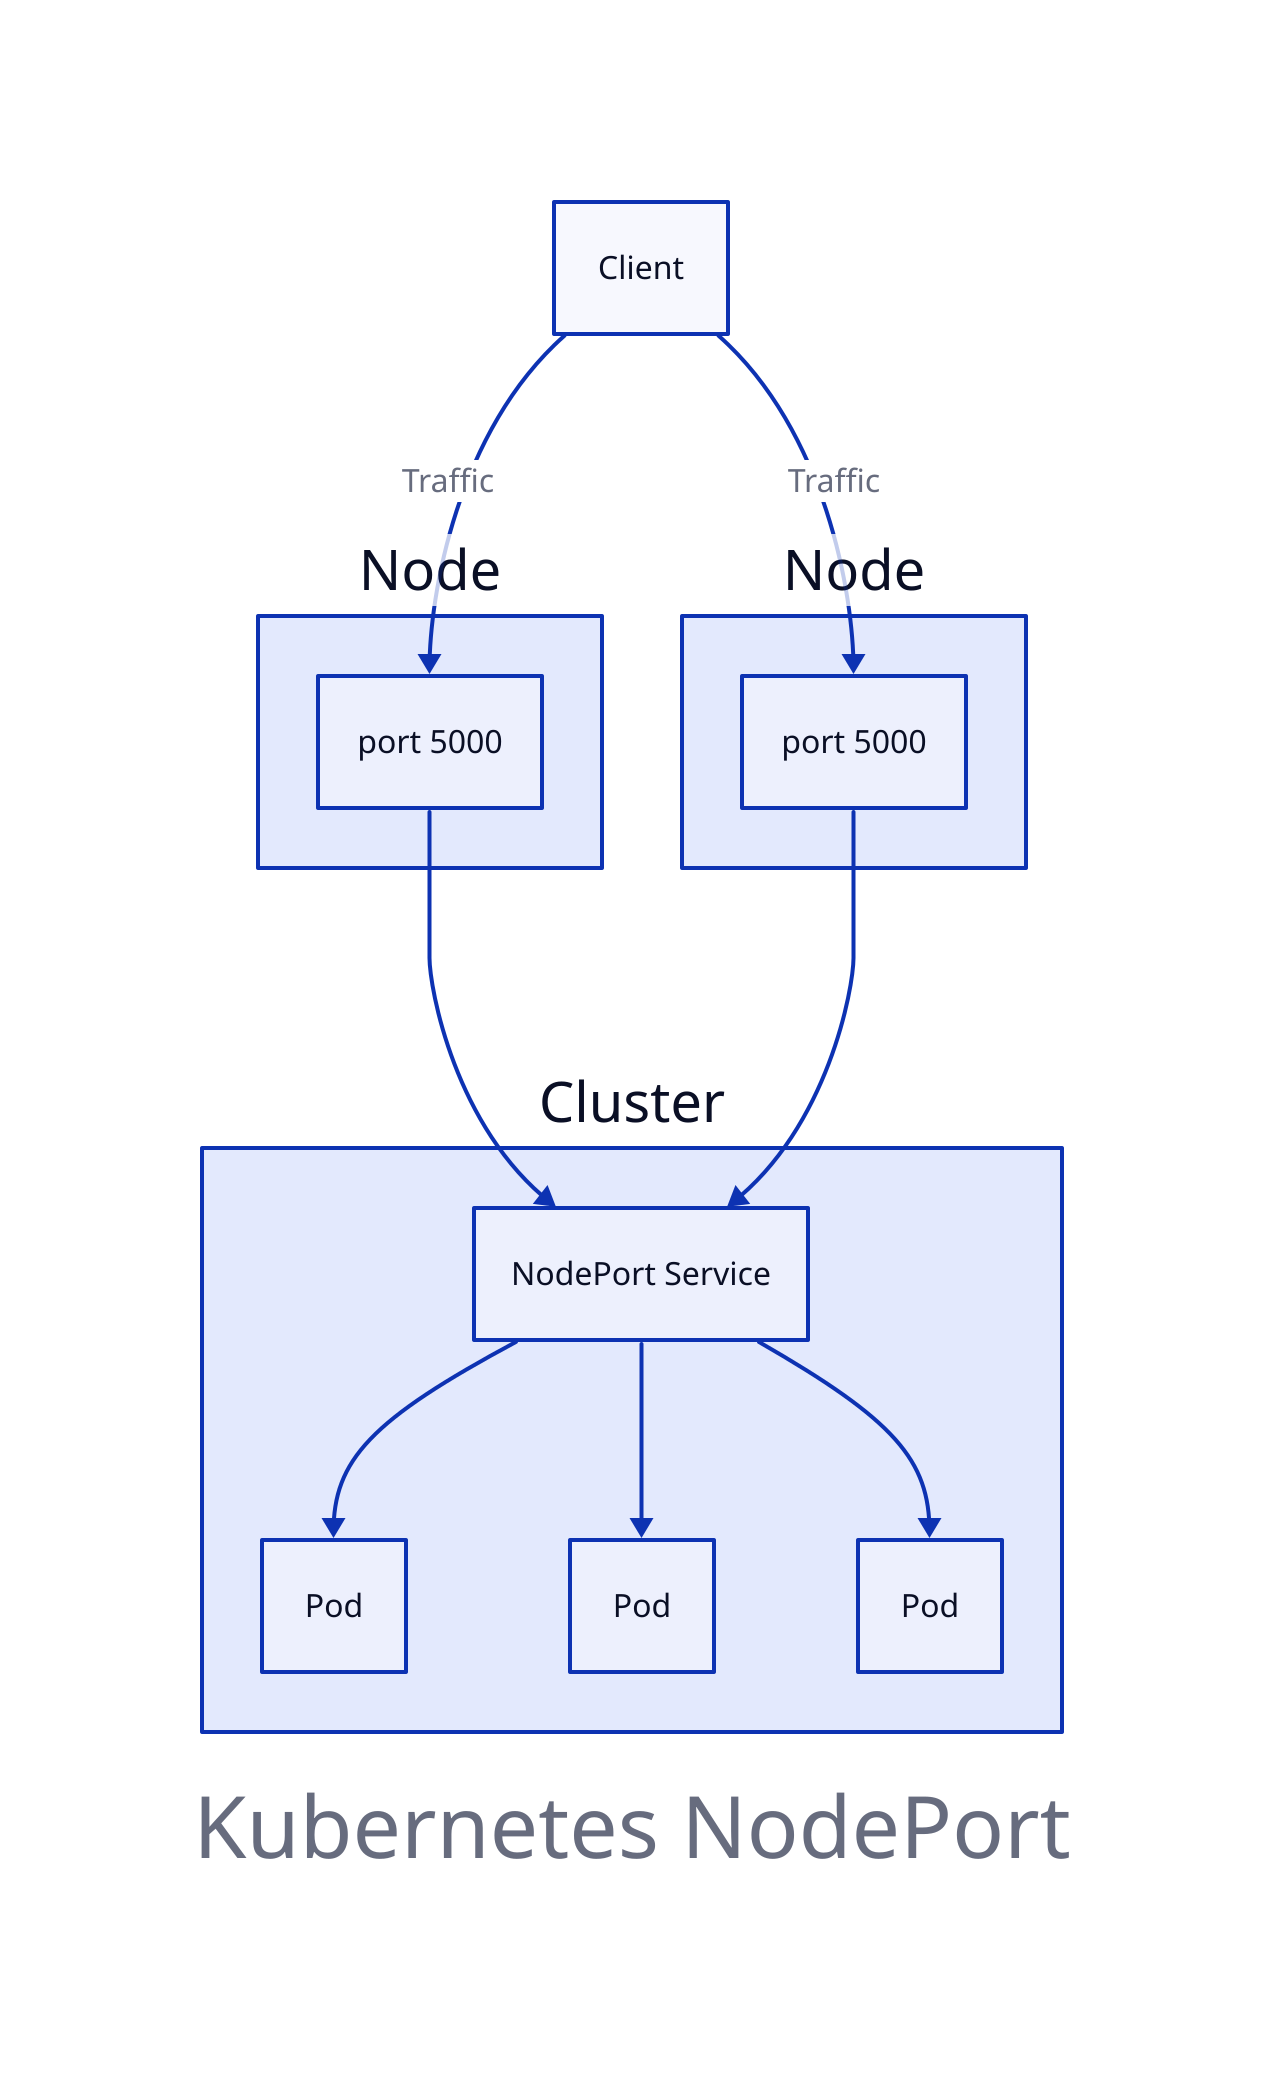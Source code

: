 client: Client
node_1: Node {
  port_1: port 5000
}
node_2: Node {
  port_2: port 5000
}

cluster: Cluster {
  service: NodePort Service
  pod_1: Pod
  pod_2: Pod
  pod_3: Pod
}

client -> node_1.port_1: Traffic
node_1.port_1 -> cluster.service
client -> node_2.port_2: Traffic
node_2.port_2 -> cluster.service
cluster.service -> cluster.pod_1
cluster.service -> cluster.pod_2
cluster.service -> cluster.pod_3

title1: Kubernetes NodePort {
  shape: text
  near: bottom-center
  style: {
    font-size: 43
    italic: true
  }
}

